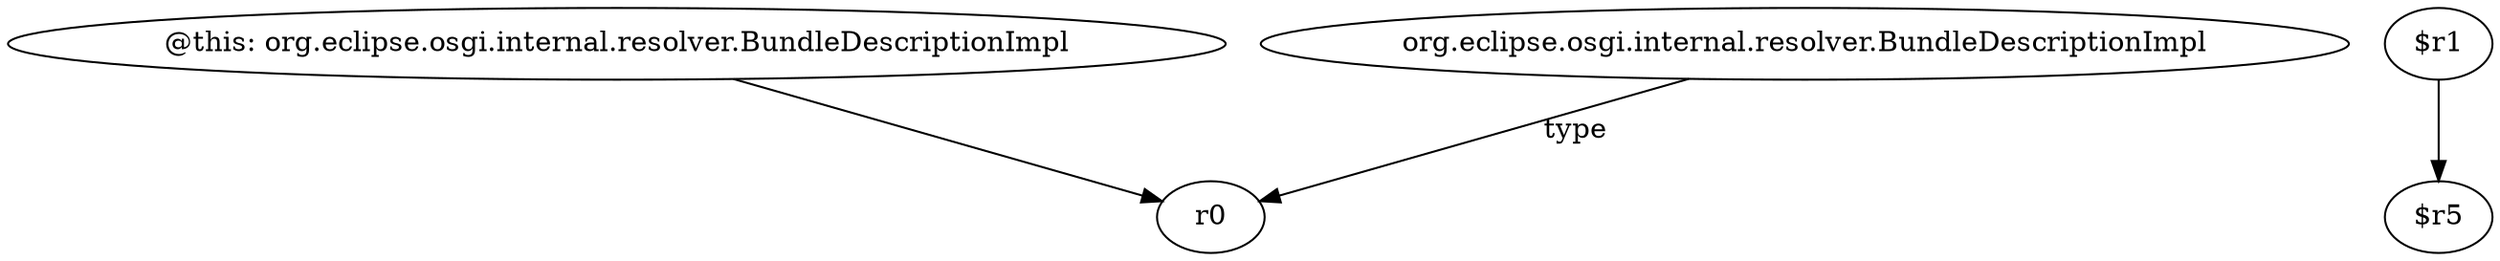 digraph g {
0[label="@this: org.eclipse.osgi.internal.resolver.BundleDescriptionImpl"]
1[label="r0"]
0->1[label=""]
2[label="org.eclipse.osgi.internal.resolver.BundleDescriptionImpl"]
2->1[label="type"]
3[label="$r1"]
4[label="$r5"]
3->4[label=""]
}